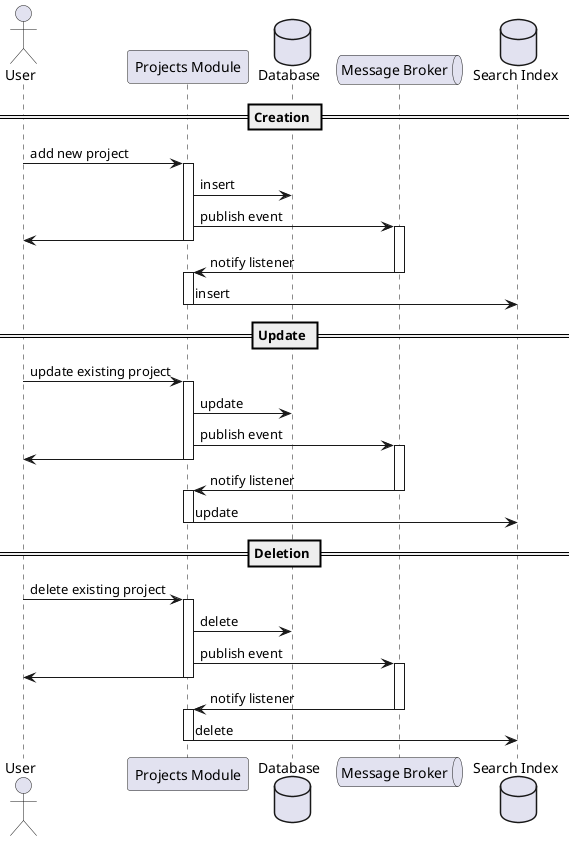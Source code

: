 @startuml

skinparam shadowing false

actor "User" as user
participant "Projects Module" as module
database "Database" as db
queue "Message Broker" as broker
database "Search Index" as si

== Creation ==

user -> module: add new project
activate module
module -> db: insert
module -> broker: publish event
activate broker
user <- module
deactivate module
module <- broker: notify listener
deactivate broker
activate module
module -> si: insert
deactivate module

== Update ==

user -> module: update existing project
activate module
module -> db: update
module -> broker: publish event
activate broker
user <- module
deactivate module
module <- broker: notify listener
deactivate broker
activate module
module -> si: update
deactivate module

== Deletion ==

user -> module: delete existing project
activate module
module -> db: delete
module -> broker: publish event
activate broker
user <- module
deactivate module
module <- broker: notify listener
deactivate broker
activate module
module -> si: delete
deactivate module

@enduml
